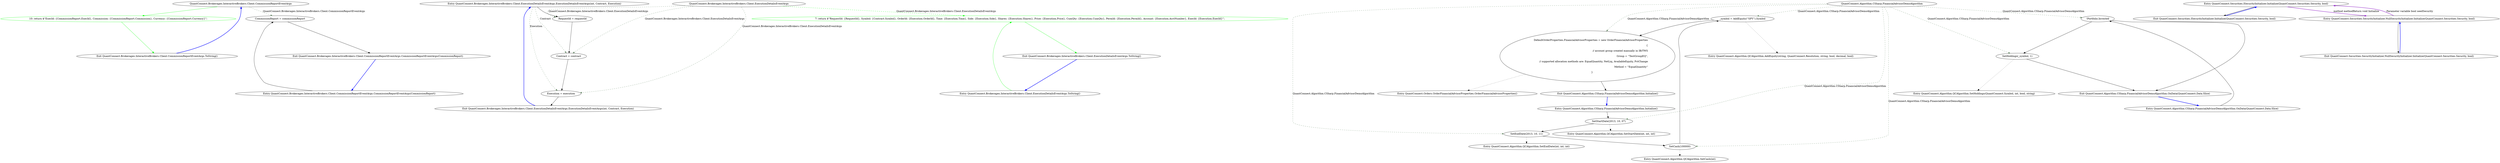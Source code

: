 digraph  {
m0_3 [cluster="QuantConnect.Brokerages.InteractiveBrokers.Client.CommissionReportEventArgs.ToString()", file="CommissionReportEventArgs.cs", label="QuantConnect.Brokerages.InteractiveBrokers.Client.CommissionReportEventArgs", span=""];
m0_4 [cluster="QuantConnect.Brokerages.InteractiveBrokers.Client.CommissionReportEventArgs.ToString()", color=green, community=0, file="CommissionReportEventArgs.cs", label="10: return $''ExecId: {CommissionReport.ExecId}, Commission: {CommissionReport.Commission}, Currency: {CommissionReport.Currency}'';", span="43-43"];
m0_5 [cluster="QuantConnect.Brokerages.InteractiveBrokers.Client.CommissionReportEventArgs.ToString()", file="CommissionReportEventArgs.cs", label="Exit QuantConnect.Brokerages.InteractiveBrokers.Client.CommissionReportEventArgs.ToString()", span="41-41"];
m0_0 [cluster="QuantConnect.Brokerages.InteractiveBrokers.Client.CommissionReportEventArgs.CommissionReportEventArgs(CommissionReport)", file="CommissionReportEventArgs.cs", label="Entry QuantConnect.Brokerages.InteractiveBrokers.Client.CommissionReportEventArgs.CommissionReportEventArgs(CommissionReport)", span="33-33"];
m0_1 [cluster="QuantConnect.Brokerages.InteractiveBrokers.Client.CommissionReportEventArgs.CommissionReportEventArgs(CommissionReport)", file="CommissionReportEventArgs.cs", label="CommissionReport = commissionReport", span="35-35"];
m0_2 [cluster="QuantConnect.Brokerages.InteractiveBrokers.Client.CommissionReportEventArgs.CommissionReportEventArgs(CommissionReport)", file="CommissionReportEventArgs.cs", label="Exit QuantConnect.Brokerages.InteractiveBrokers.Client.CommissionReportEventArgs.CommissionReportEventArgs(CommissionReport)", span="33-33"];
m1_0 [cluster="QuantConnect.Brokerages.InteractiveBrokers.Client.ExecutionDetailsEventArgs.ExecutionDetailsEventArgs(int, Contract, Execution)", file="ExecutionDetailsEventArgs.cs", label="Entry QuantConnect.Brokerages.InteractiveBrokers.Client.ExecutionDetailsEventArgs.ExecutionDetailsEventArgs(int, Contract, Execution)", span="43-43"];
m1_1 [cluster="QuantConnect.Brokerages.InteractiveBrokers.Client.ExecutionDetailsEventArgs.ExecutionDetailsEventArgs(int, Contract, Execution)", file="ExecutionDetailsEventArgs.cs", label="RequestId = requestId", span="45-45"];
m1_2 [cluster="QuantConnect.Brokerages.InteractiveBrokers.Client.ExecutionDetailsEventArgs.ExecutionDetailsEventArgs(int, Contract, Execution)", file="ExecutionDetailsEventArgs.cs", label="Contract = contract", span="46-46"];
m1_3 [cluster="QuantConnect.Brokerages.InteractiveBrokers.Client.ExecutionDetailsEventArgs.ExecutionDetailsEventArgs(int, Contract, Execution)", file="ExecutionDetailsEventArgs.cs", label="Execution = execution", span="47-47"];
m1_4 [cluster="QuantConnect.Brokerages.InteractiveBrokers.Client.ExecutionDetailsEventArgs.ExecutionDetailsEventArgs(int, Contract, Execution)", file="ExecutionDetailsEventArgs.cs", label="Exit QuantConnect.Brokerages.InteractiveBrokers.Client.ExecutionDetailsEventArgs.ExecutionDetailsEventArgs(int, Contract, Execution)", span="43-43"];
m1_5 [cluster="QuantConnect.Brokerages.InteractiveBrokers.Client.ExecutionDetailsEventArgs.ToString()", file="ExecutionDetailsEventArgs.cs", label="Entry QuantConnect.Brokerages.InteractiveBrokers.Client.ExecutionDetailsEventArgs.ToString()", span="53-53"];
m1_6 [cluster="QuantConnect.Brokerages.InteractiveBrokers.Client.ExecutionDetailsEventArgs.ToString()", color=green, community=0, file="ExecutionDetailsEventArgs.cs", label="7: return $''RequestId: {RequestId}, Symbol: {Contract.Symbol}, OrderId: {Execution.OrderId}, Time: {Execution.Time}, Side: {Execution.Side}, Shares: {Execution.Shares}, Price: {Execution.Price}, CumQty: {Execution.CumQty}, PermId: {Execution.PermId}, Account: {Execution.AcctNumber}, ExecId: {Execution.ExecId}'';", span="55-55"];
m1_7 [cluster="QuantConnect.Brokerages.InteractiveBrokers.Client.ExecutionDetailsEventArgs.ToString()", file="ExecutionDetailsEventArgs.cs", label="Exit QuantConnect.Brokerages.InteractiveBrokers.Client.ExecutionDetailsEventArgs.ToString()", span="53-53"];
m1_8 [file="ExecutionDetailsEventArgs.cs", label="QuantConnect.Brokerages.InteractiveBrokers.Client.ExecutionDetailsEventArgs", span=""];
m2_10 [cluster="QuantConnect.Algorithm.QCAlgorithm.AddEquity(string, QuantConnect.Resolution, string, bool, decimal, bool)", file="FinancialAdvisorDemoAlgorithm.cs", label="Entry QuantConnect.Algorithm.QCAlgorithm.AddEquity(string, QuantConnect.Resolution, string, bool, decimal, bool)", span="1350-1350"];
m2_0 [cluster="QuantConnect.Algorithm.CSharp.FinancialAdvisorDemoAlgorithm.Initialize()", file="FinancialAdvisorDemoAlgorithm.cs", label="Entry QuantConnect.Algorithm.CSharp.FinancialAdvisorDemoAlgorithm.Initialize()", span="35-35"];
m2_1 [cluster="QuantConnect.Algorithm.CSharp.FinancialAdvisorDemoAlgorithm.Initialize()", file="FinancialAdvisorDemoAlgorithm.cs", label="SetStartDate(2013, 10, 07)", span="37-37"];
m2_2 [cluster="QuantConnect.Algorithm.CSharp.FinancialAdvisorDemoAlgorithm.Initialize()", file="FinancialAdvisorDemoAlgorithm.cs", label="SetEndDate(2013, 10, 11)", span="38-38"];
m2_3 [cluster="QuantConnect.Algorithm.CSharp.FinancialAdvisorDemoAlgorithm.Initialize()", file="FinancialAdvisorDemoAlgorithm.cs", label="SetCash(100000)", span="39-39"];
m2_4 [cluster="QuantConnect.Algorithm.CSharp.FinancialAdvisorDemoAlgorithm.Initialize()", file="FinancialAdvisorDemoAlgorithm.cs", label="_symbol = AddEquity(''SPY'').Symbol", span="41-41"];
m2_5 [cluster="QuantConnect.Algorithm.CSharp.FinancialAdvisorDemoAlgorithm.Initialize()", file="FinancialAdvisorDemoAlgorithm.cs", label="DefaultOrderProperties.FinancialAdvisorProperties = new OrderFinancialAdvisorProperties\r\n            {\r\n                // account group created manually in IB/TWS\r\n                Group = ''TestGroupEQ'',\r\n                // supported allocation methods are: EqualQuantity, NetLiq, AvailableEquity, PctChange\r\n                Method = ''EqualQuantity''\r\n            }", span="47-53"];
m2_6 [cluster="QuantConnect.Algorithm.CSharp.FinancialAdvisorDemoAlgorithm.Initialize()", file="FinancialAdvisorDemoAlgorithm.cs", label="Exit QuantConnect.Algorithm.CSharp.FinancialAdvisorDemoAlgorithm.Initialize()", span="35-35"];
m2_8 [cluster="QuantConnect.Algorithm.QCAlgorithm.SetEndDate(int, int, int)", file="FinancialAdvisorDemoAlgorithm.cs", label="Entry QuantConnect.Algorithm.QCAlgorithm.SetEndDate(int, int, int)", span="1101-1101"];
m2_11 [cluster="QuantConnect.Orders.OrderFinancialAdvisorProperties.OrderFinancialAdvisorProperties()", file="FinancialAdvisorDemoAlgorithm.cs", label="Entry QuantConnect.Orders.OrderFinancialAdvisorProperties.OrderFinancialAdvisorProperties()", span="21-21"];
m2_7 [cluster="QuantConnect.Algorithm.QCAlgorithm.SetStartDate(int, int, int)", file="FinancialAdvisorDemoAlgorithm.cs", label="Entry QuantConnect.Algorithm.QCAlgorithm.SetStartDate(int, int, int)", span="1076-1076"];
m2_12 [cluster="QuantConnect.Algorithm.CSharp.FinancialAdvisorDemoAlgorithm.OnData(QuantConnect.Data.Slice)", file="FinancialAdvisorDemoAlgorithm.cs", label="Entry QuantConnect.Algorithm.CSharp.FinancialAdvisorDemoAlgorithm.OnData(QuantConnect.Data.Slice)", span="74-74"];
m2_13 [cluster="QuantConnect.Algorithm.CSharp.FinancialAdvisorDemoAlgorithm.OnData(QuantConnect.Data.Slice)", file="FinancialAdvisorDemoAlgorithm.cs", label="!Portfolio.Invested", span="76-76"];
m2_14 [cluster="QuantConnect.Algorithm.CSharp.FinancialAdvisorDemoAlgorithm.OnData(QuantConnect.Data.Slice)", file="FinancialAdvisorDemoAlgorithm.cs", label="SetHoldings(_symbol, 1)", span="80-80"];
m2_15 [cluster="QuantConnect.Algorithm.CSharp.FinancialAdvisorDemoAlgorithm.OnData(QuantConnect.Data.Slice)", file="FinancialAdvisorDemoAlgorithm.cs", label="Exit QuantConnect.Algorithm.CSharp.FinancialAdvisorDemoAlgorithm.OnData(QuantConnect.Data.Slice)", span="74-74"];
m2_9 [cluster="QuantConnect.Algorithm.QCAlgorithm.SetCash(int)", file="FinancialAdvisorDemoAlgorithm.cs", label="Entry QuantConnect.Algorithm.QCAlgorithm.SetCash(int)", span="1025-1025"];
m2_16 [cluster="QuantConnect.Algorithm.QCAlgorithm.SetHoldings(QuantConnect.Symbol, int, bool, string)", file="FinancialAdvisorDemoAlgorithm.cs", label="Entry QuantConnect.Algorithm.QCAlgorithm.SetHoldings(QuantConnect.Symbol, int, bool, string)", span="860-860"];
m2_17 [file="FinancialAdvisorDemoAlgorithm.cs", label="QuantConnect.Algorithm.CSharp.FinancialAdvisorDemoAlgorithm", span=""];
m3_0 [cluster="QuantConnect.Securities.ISecurityInitializer.Initialize(QuantConnect.Securities.Security, bool)", file="InteractiveBrokersBrokerage.cs", label="Entry QuantConnect.Securities.ISecurityInitializer.Initialize(QuantConnect.Securities.Security, bool)", span="28-28"];
m3_1 [cluster="QuantConnect.Securities.ISecurityInitializer.Initialize(QuantConnect.Securities.Security, bool)", file="InteractiveBrokersBrokerage.cs", label="Exit QuantConnect.Securities.ISecurityInitializer.Initialize(QuantConnect.Securities.Security, bool)", span="28-28"];
m3_2 [cluster="QuantConnect.Securities.SecurityInitializer.NullSecurityInitializer.Initialize(QuantConnect.Securities.Security, bool)", file="InteractiveBrokersBrokerage.cs", label="Entry QuantConnect.Securities.SecurityInitializer.NullSecurityInitializer.Initialize(QuantConnect.Securities.Security, bool)", span="43-43"];
m3_3 [cluster="QuantConnect.Securities.SecurityInitializer.NullSecurityInitializer.Initialize(QuantConnect.Securities.Security, bool)", file="InteractiveBrokersBrokerage.cs", label="Exit QuantConnect.Securities.SecurityInitializer.NullSecurityInitializer.Initialize(QuantConnect.Securities.Security, bool)", span="43-43"];
m0_3 -> m0_4  [color=green, key=0, style=solid];
m0_3 -> m0_1  [color=darkseagreen4, key=1, label="QuantConnect.Brokerages.InteractiveBrokers.Client.CommissionReportEventArgs", style=dashed];
m0_4 -> m0_5  [color=green, key=0, style=solid];
m0_5 -> m0_3  [color=blue, key=0, style=bold];
m0_0 -> m0_1  [key=0, style=solid];
m0_1 -> m0_2  [key=0, style=solid];
m0_2 -> m0_0  [color=blue, key=0, style=bold];
m1_0 -> m1_1  [key=0, style=solid];
m1_0 -> m1_2  [color=darkseagreen4, key=1, label=Contract, style=dashed];
m1_0 -> m1_3  [color=darkseagreen4, key=1, label=Execution, style=dashed];
m1_1 -> m1_2  [key=0, style=solid];
m1_2 -> m1_3  [key=0, style=solid];
m1_3 -> m1_4  [key=0, style=solid];
m1_4 -> m1_0  [color=blue, key=0, style=bold];
m1_5 -> m1_6  [color=green, key=0, style=solid];
m1_6 -> m1_7  [color=green, key=0, style=solid];
m1_7 -> m1_5  [color=blue, key=0, style=bold];
m1_8 -> m1_1  [color=darkseagreen4, key=1, label="QuantConnect.Brokerages.InteractiveBrokers.Client.ExecutionDetailsEventArgs", style=dashed];
m1_8 -> m1_2  [color=darkseagreen4, key=1, label="QuantConnect.Brokerages.InteractiveBrokers.Client.ExecutionDetailsEventArgs", style=dashed];
m1_8 -> m1_3  [color=darkseagreen4, key=1, label="QuantConnect.Brokerages.InteractiveBrokers.Client.ExecutionDetailsEventArgs", style=dashed];
m1_8 -> m1_6  [color=green, key=1, label="QuantConnect.Brokerages.InteractiveBrokers.Client.ExecutionDetailsEventArgs", style=dashed];
m2_0 -> m2_1  [key=0, style=solid];
m2_1 -> m2_2  [key=0, style=solid];
m2_1 -> m2_7  [key=2, style=dotted];
m2_2 -> m2_3  [key=0, style=solid];
m2_2 -> m2_8  [key=2, style=dotted];
m2_3 -> m2_4  [key=0, style=solid];
m2_3 -> m2_9  [key=2, style=dotted];
m2_4 -> m2_5  [key=0, style=solid];
m2_4 -> m2_10  [key=2, style=dotted];
m2_5 -> m2_6  [key=0, style=solid];
m2_5 -> m2_11  [key=2, style=dotted];
m2_6 -> m2_0  [color=blue, key=0, style=bold];
m2_12 -> m2_13  [key=0, style=solid];
m2_13 -> m2_14  [key=0, style=solid];
m2_13 -> m2_15  [key=0, style=solid];
m2_14 -> m2_15  [key=0, style=solid];
m2_14 -> m2_16  [key=2, style=dotted];
m2_15 -> m2_12  [color=blue, key=0, style=bold];
m2_17 -> m2_1  [color=darkseagreen4, key=1, label="QuantConnect.Algorithm.CSharp.FinancialAdvisorDemoAlgorithm", style=dashed];
m2_17 -> m2_2  [color=darkseagreen4, key=1, label="QuantConnect.Algorithm.CSharp.FinancialAdvisorDemoAlgorithm", style=dashed];
m2_17 -> m2_3  [color=darkseagreen4, key=1, label="QuantConnect.Algorithm.CSharp.FinancialAdvisorDemoAlgorithm", style=dashed];
m2_17 -> m2_4  [color=darkseagreen4, key=1, label="QuantConnect.Algorithm.CSharp.FinancialAdvisorDemoAlgorithm", style=dashed];
m2_17 -> m2_5  [color=darkseagreen4, key=1, label="QuantConnect.Algorithm.CSharp.FinancialAdvisorDemoAlgorithm", style=dashed];
m2_17 -> m2_13  [color=darkseagreen4, key=1, label="QuantConnect.Algorithm.CSharp.FinancialAdvisorDemoAlgorithm", style=dashed];
m2_17 -> m2_14  [color=darkseagreen4, key=1, label="QuantConnect.Algorithm.CSharp.FinancialAdvisorDemoAlgorithm", style=dashed];
m3_0 -> m3_1  [key=0, style=solid];
m3_0 -> m3_2  [color=darkorchid, key=3, label="method methodReturn void Initialize", style=bold];
m3_1 -> m3_0  [color=blue, key=0, style=bold];
m3_2 -> m3_3  [key=0, style=solid];
m3_2 -> m3_0  [color=darkorchid, key=3, label="Parameter variable bool seedSecurity", style=bold];
m3_3 -> m3_2  [color=blue, key=0, style=bold];
}
